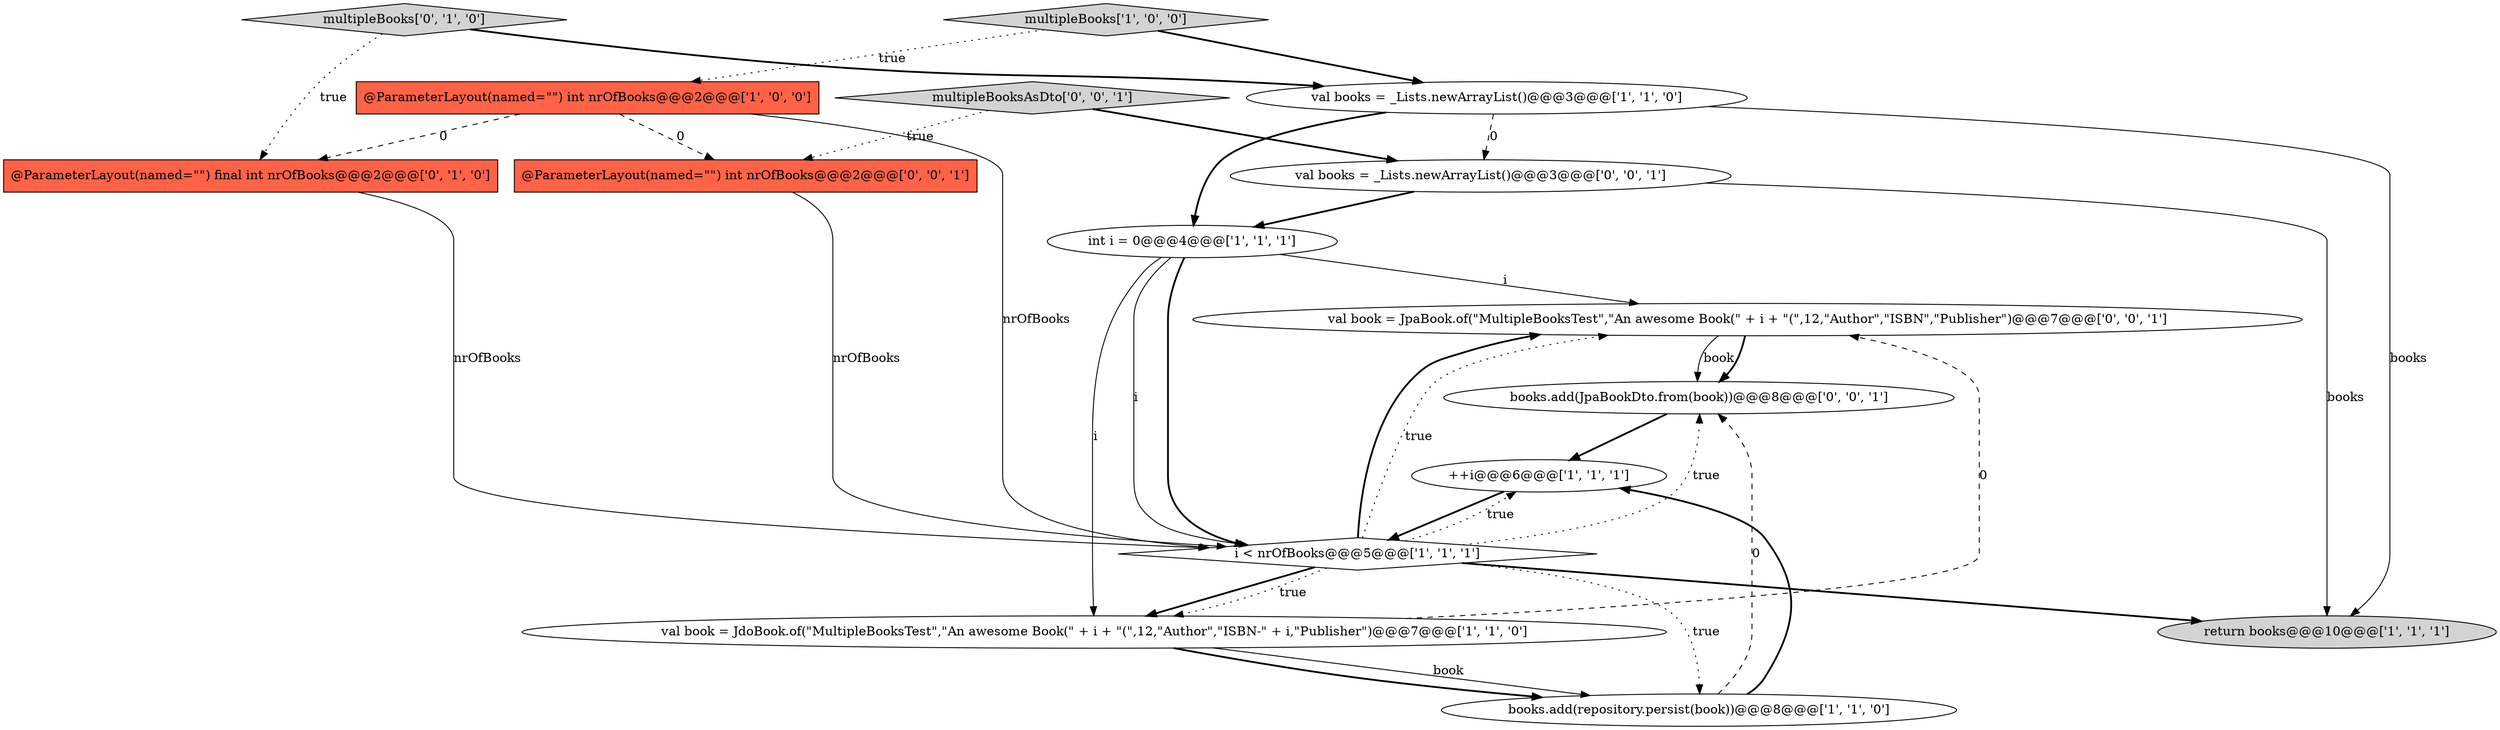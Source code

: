 digraph {
0 [style = filled, label = "multipleBooks['1', '0', '0']", fillcolor = lightgray, shape = diamond image = "AAA0AAABBB1BBB"];
9 [style = filled, label = "@ParameterLayout(named=\"\") final int nrOfBooks@@@2@@@['0', '1', '0']", fillcolor = tomato, shape = box image = "AAA1AAABBB2BBB"];
15 [style = filled, label = "multipleBooksAsDto['0', '0', '1']", fillcolor = lightgray, shape = diamond image = "AAA0AAABBB3BBB"];
7 [style = filled, label = "books.add(repository.persist(book))@@@8@@@['1', '1', '0']", fillcolor = white, shape = ellipse image = "AAA0AAABBB1BBB"];
10 [style = filled, label = "multipleBooks['0', '1', '0']", fillcolor = lightgray, shape = diamond image = "AAA0AAABBB2BBB"];
6 [style = filled, label = "++i@@@6@@@['1', '1', '1']", fillcolor = white, shape = ellipse image = "AAA0AAABBB1BBB"];
13 [style = filled, label = "books.add(JpaBookDto.from(book))@@@8@@@['0', '0', '1']", fillcolor = white, shape = ellipse image = "AAA0AAABBB3BBB"];
2 [style = filled, label = "return books@@@10@@@['1', '1', '1']", fillcolor = lightgray, shape = ellipse image = "AAA0AAABBB1BBB"];
5 [style = filled, label = "int i = 0@@@4@@@['1', '1', '1']", fillcolor = white, shape = ellipse image = "AAA0AAABBB1BBB"];
12 [style = filled, label = "@ParameterLayout(named=\"\") int nrOfBooks@@@2@@@['0', '0', '1']", fillcolor = tomato, shape = box image = "AAA0AAABBB3BBB"];
11 [style = filled, label = "val book = JpaBook.of(\"MultipleBooksTest\",\"An awesome Book(\" + i + \"(\",12,\"Author\",\"ISBN\",\"Publisher\")@@@7@@@['0', '0', '1']", fillcolor = white, shape = ellipse image = "AAA0AAABBB3BBB"];
4 [style = filled, label = "val book = JdoBook.of(\"MultipleBooksTest\",\"An awesome Book(\" + i + \"(\",12,\"Author\",\"ISBN-\" + i,\"Publisher\")@@@7@@@['1', '1', '0']", fillcolor = white, shape = ellipse image = "AAA0AAABBB1BBB"];
14 [style = filled, label = "val books = _Lists.newArrayList()@@@3@@@['0', '0', '1']", fillcolor = white, shape = ellipse image = "AAA0AAABBB3BBB"];
3 [style = filled, label = "val books = _Lists.newArrayList()@@@3@@@['1', '1', '0']", fillcolor = white, shape = ellipse image = "AAA0AAABBB1BBB"];
1 [style = filled, label = "i < nrOfBooks@@@5@@@['1', '1', '1']", fillcolor = white, shape = diamond image = "AAA0AAABBB1BBB"];
8 [style = filled, label = "@ParameterLayout(named=\"\") int nrOfBooks@@@2@@@['1', '0', '0']", fillcolor = tomato, shape = box image = "AAA1AAABBB1BBB"];
0->3 [style = bold, label=""];
1->4 [style = bold, label=""];
15->14 [style = bold, label=""];
5->4 [style = solid, label="i"];
9->1 [style = solid, label="nrOfBooks"];
1->11 [style = dotted, label="true"];
10->3 [style = bold, label=""];
8->12 [style = dashed, label="0"];
11->13 [style = solid, label="book"];
1->4 [style = dotted, label="true"];
4->7 [style = solid, label="book"];
5->11 [style = solid, label="i"];
5->1 [style = solid, label="i"];
14->2 [style = solid, label="books"];
10->9 [style = dotted, label="true"];
12->1 [style = solid, label="nrOfBooks"];
4->7 [style = bold, label=""];
1->11 [style = bold, label=""];
3->2 [style = solid, label="books"];
1->7 [style = dotted, label="true"];
0->8 [style = dotted, label="true"];
1->13 [style = dotted, label="true"];
8->9 [style = dashed, label="0"];
6->1 [style = bold, label=""];
5->1 [style = bold, label=""];
3->5 [style = bold, label=""];
11->13 [style = bold, label=""];
7->6 [style = bold, label=""];
7->13 [style = dashed, label="0"];
15->12 [style = dotted, label="true"];
1->6 [style = dotted, label="true"];
1->2 [style = bold, label=""];
13->6 [style = bold, label=""];
3->14 [style = dashed, label="0"];
4->11 [style = dashed, label="0"];
8->1 [style = solid, label="nrOfBooks"];
14->5 [style = bold, label=""];
}
